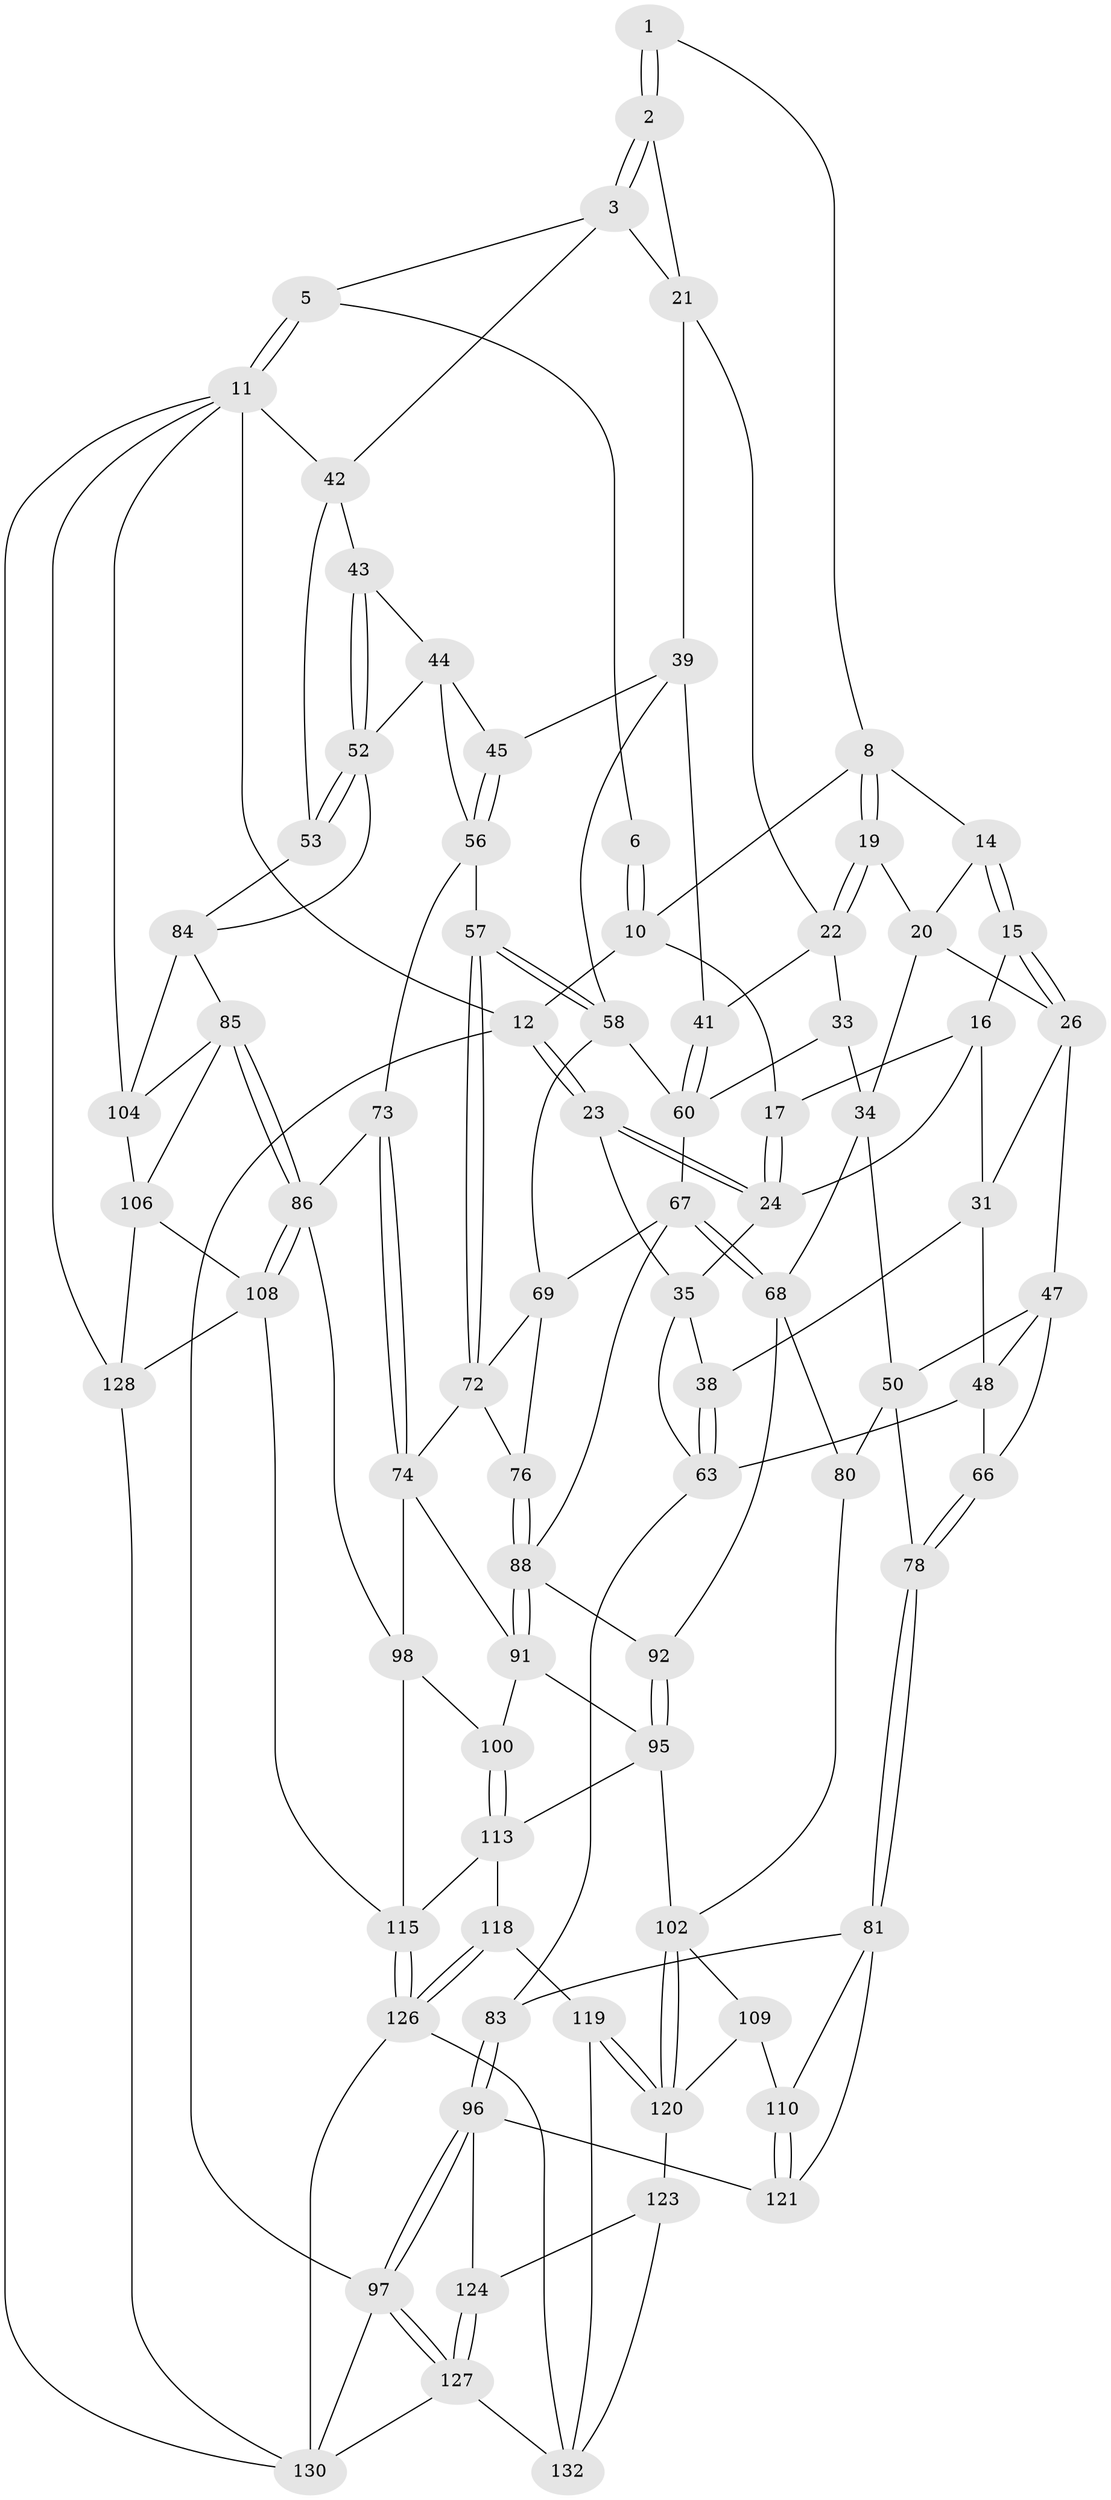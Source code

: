 // Generated by graph-tools (version 1.1) at 2025/52/02/27/25 19:52:37]
// undirected, 83 vertices, 188 edges
graph export_dot {
graph [start="1"]
  node [color=gray90,style=filled];
  1 [pos="+0.5120995348026021+0",super="+7"];
  2 [pos="+0.5679985768220474+0.12353494656689284",super="+18"];
  3 [pos="+0.6580075383980294+0.13980357310807626",super="+4"];
  5 [pos="+0.6943048700791262+0"];
  6 [pos="+0.49915586912785115+0"];
  8 [pos="+0.41729016734954855+0.05799158578497593",super="+9"];
  10 [pos="+0.3248354528510565+0",super="+13"];
  11 [pos="+1+0",super="+111"];
  12 [pos="+0+0"];
  14 [pos="+0.3306111151030598+0.14032041164429468"];
  15 [pos="+0.26352564434767173+0.13872260277502205"];
  16 [pos="+0.25141880422077195+0.1305100882195046",super="+27"];
  17 [pos="+0.19064325356106884+0"];
  19 [pos="+0.4025155020106484+0.1520067862488582"];
  20 [pos="+0.3660277003237252+0.1497945125973415",super="+25"];
  21 [pos="+0.4462862861922352+0.18288279625797665",super="+29"];
  22 [pos="+0.43520193560688464+0.1861888265836115",super="+32"];
  23 [pos="+0+0.13770665089192546"];
  24 [pos="+0.0616599257645774+0.13775221190148823",super="+28"];
  26 [pos="+0.28295680732344064+0.27194975356522144",super="+30"];
  31 [pos="+0.14454714008087477+0.21421018567207895",super="+37"];
  33 [pos="+0.34526954347560723+0.32885014565706894"];
  34 [pos="+0.3140635451665887+0.3370798234081503",super="+49"];
  35 [pos="+0.05261070613462793+0.23819016482034625",super="+36"];
  38 [pos="+0.060665093527247596+0.3412422162829599"];
  39 [pos="+0.5876591930961941+0.2767150255005513",super="+40"];
  41 [pos="+0.5121226697683594+0.32820589145028384"];
  42 [pos="+0.8239777523133789+0.20036302512083692",super="+46"];
  43 [pos="+0.8244929230468765+0.21036520449142737"];
  44 [pos="+0.734231116255578+0.3261599568559033",super="+55"];
  45 [pos="+0.6920631360228926+0.3480447185575963"];
  47 [pos="+0.14467069401736138+0.35451998090439013",super="+51"];
  48 [pos="+0.12445964595722986+0.3445603720200499",super="+64"];
  50 [pos="+0.2699205906147609+0.3951411599982453",super="+77"];
  52 [pos="+0.887180222886261+0.3261437670249624",super="+54"];
  53 [pos="+1+0.44748096762902256"];
  56 [pos="+0.6506325284716105+0.4290257510505811",super="+59"];
  57 [pos="+0.6145155850331349+0.4262755333905696"];
  58 [pos="+0.5624555630971151+0.3799794906652607",super="+62"];
  60 [pos="+0.460810498220919+0.41633060303581354",super="+61"];
  63 [pos="+0+0.38927730031717894",super="+65"];
  66 [pos="+0.129155107198517+0.49293777590511173"];
  67 [pos="+0.40642185653090496+0.5096385318797814",super="+71"];
  68 [pos="+0.37730153570198105+0.5260150430869888",super="+79"];
  69 [pos="+0.5062341439464485+0.4694375228362735",super="+70"];
  72 [pos="+0.5798167854669697+0.47367373735885315",super="+75"];
  73 [pos="+0.6535430694899167+0.5731078358296561"];
  74 [pos="+0.5921106233184429+0.5688683017882932",super="+90"];
  76 [pos="+0.5029168084451363+0.5197536347990379"];
  78 [pos="+0.14691133515290225+0.6153062897446029"];
  80 [pos="+0.358889591188232+0.5975927079356175"];
  81 [pos="+0.14379705303795062+0.6190112704008534",super="+82"];
  83 [pos="+0+0.5638325300123701"];
  84 [pos="+0.8350558588348862+0.5213923934630054",super="+93"];
  85 [pos="+0.8093446385006672+0.5877916767535648",super="+105"];
  86 [pos="+0.7757723239994374+0.6246689501623298",super="+87"];
  88 [pos="+0.5327466610091789+0.5730416237637012",super="+89"];
  91 [pos="+0.5560067136914546+0.5833451708896445",super="+94"];
  92 [pos="+0.49581094731600167+0.5857283860495283"];
  95 [pos="+0.45241282537816735+0.685902697904258",super="+101"];
  96 [pos="+0+0.7237622508068607",super="+125"];
  97 [pos="+0+1"];
  98 [pos="+0.6147491830658957+0.7057970964183503",super="+99"];
  100 [pos="+0.5788298002102211+0.6888306759081796"];
  102 [pos="+0.3980533797677506+0.6976253627571405",super="+103"];
  104 [pos="+1+0.5292264070419124",super="+112"];
  106 [pos="+0.9191243432614102+0.8066550606655418",super="+107"];
  108 [pos="+0.7762844857487816+0.6288174235276907",super="+114"];
  109 [pos="+0.19553810461236476+0.7198631551281026"];
  110 [pos="+0.16483869099747672+0.7015971690794474"];
  113 [pos="+0.5056789224360784+0.7443530705552294",super="+117"];
  115 [pos="+0.6392856402861871+0.7906324178612564",super="+116"];
  118 [pos="+0.49674710351467205+0.8235634862561445"];
  119 [pos="+0.47770623918771454+0.8384085390850795"];
  120 [pos="+0.36376820964807693+0.8458982213603126",super="+122"];
  121 [pos="+0.10232896408200624+0.7781937759694741"];
  123 [pos="+0.309866235933614+0.934070558593184"];
  124 [pos="+0.09373748325860382+0.8076527951703711"];
  126 [pos="+0.6074364250023513+0.8531341873889279",super="+131"];
  127 [pos="+0+1",super="+135"];
  128 [pos="+0.8410948055671033+0.8924440182381093",super="+129"];
  130 [pos="+0.7398445691779165+1",super="+134"];
  132 [pos="+0.540633904828982+0.9067594080778258",super="+133"];
  1 -- 2 [weight=2];
  1 -- 2;
  1 -- 8;
  2 -- 3;
  2 -- 3;
  2 -- 21;
  3 -- 42;
  3 -- 5;
  3 -- 21;
  5 -- 6;
  5 -- 11;
  5 -- 11;
  6 -- 10;
  6 -- 10;
  8 -- 19;
  8 -- 19;
  8 -- 10;
  8 -- 14;
  10 -- 17;
  10 -- 12;
  11 -- 12;
  11 -- 42;
  11 -- 128;
  11 -- 130;
  11 -- 104;
  12 -- 23;
  12 -- 23;
  12 -- 97;
  14 -- 15;
  14 -- 15;
  14 -- 20;
  15 -- 16;
  15 -- 26;
  15 -- 26;
  16 -- 17;
  16 -- 24;
  16 -- 31;
  17 -- 24;
  17 -- 24;
  19 -- 20;
  19 -- 22;
  19 -- 22;
  20 -- 26;
  20 -- 34;
  21 -- 22;
  21 -- 39;
  22 -- 33;
  22 -- 41;
  23 -- 24;
  23 -- 24;
  23 -- 35;
  24 -- 35;
  26 -- 31;
  26 -- 47;
  31 -- 48;
  31 -- 38;
  33 -- 34;
  33 -- 60;
  34 -- 50;
  34 -- 68;
  35 -- 38;
  35 -- 63;
  38 -- 63;
  38 -- 63;
  39 -- 45;
  39 -- 41;
  39 -- 58;
  41 -- 60;
  41 -- 60;
  42 -- 43;
  42 -- 53;
  43 -- 44;
  43 -- 52;
  43 -- 52;
  44 -- 45;
  44 -- 52;
  44 -- 56;
  45 -- 56;
  45 -- 56;
  47 -- 48;
  47 -- 50;
  47 -- 66;
  48 -- 66;
  48 -- 63;
  50 -- 80;
  50 -- 78;
  52 -- 53;
  52 -- 53;
  52 -- 84;
  53 -- 84;
  56 -- 57;
  56 -- 73;
  57 -- 58;
  57 -- 58;
  57 -- 72;
  57 -- 72;
  58 -- 60;
  58 -- 69;
  60 -- 67;
  63 -- 83;
  66 -- 78;
  66 -- 78;
  67 -- 68;
  67 -- 68;
  67 -- 88;
  67 -- 69;
  68 -- 80;
  68 -- 92;
  69 -- 72;
  69 -- 76;
  72 -- 74;
  72 -- 76;
  73 -- 74;
  73 -- 74;
  73 -- 86;
  74 -- 91;
  74 -- 98;
  76 -- 88;
  76 -- 88;
  78 -- 81;
  78 -- 81;
  80 -- 102;
  81 -- 110;
  81 -- 83;
  81 -- 121;
  83 -- 96;
  83 -- 96;
  84 -- 85;
  84 -- 104;
  85 -- 86;
  85 -- 86;
  85 -- 104;
  85 -- 106;
  86 -- 108;
  86 -- 108;
  86 -- 98;
  88 -- 91;
  88 -- 91;
  88 -- 92;
  91 -- 100;
  91 -- 95;
  92 -- 95;
  92 -- 95;
  95 -- 113;
  95 -- 102;
  96 -- 97;
  96 -- 97;
  96 -- 121;
  96 -- 124;
  97 -- 127;
  97 -- 127;
  97 -- 130;
  98 -- 115;
  98 -- 100;
  100 -- 113;
  100 -- 113;
  102 -- 120;
  102 -- 120;
  102 -- 109;
  104 -- 106;
  106 -- 128;
  106 -- 108;
  108 -- 115;
  108 -- 128;
  109 -- 110;
  109 -- 120;
  110 -- 121;
  110 -- 121;
  113 -- 115;
  113 -- 118;
  115 -- 126;
  115 -- 126;
  118 -- 119;
  118 -- 126;
  118 -- 126;
  119 -- 120;
  119 -- 120;
  119 -- 132;
  120 -- 123;
  123 -- 124;
  123 -- 132;
  124 -- 127;
  124 -- 127;
  126 -- 130;
  126 -- 132;
  127 -- 130;
  127 -- 132;
  128 -- 130;
}
